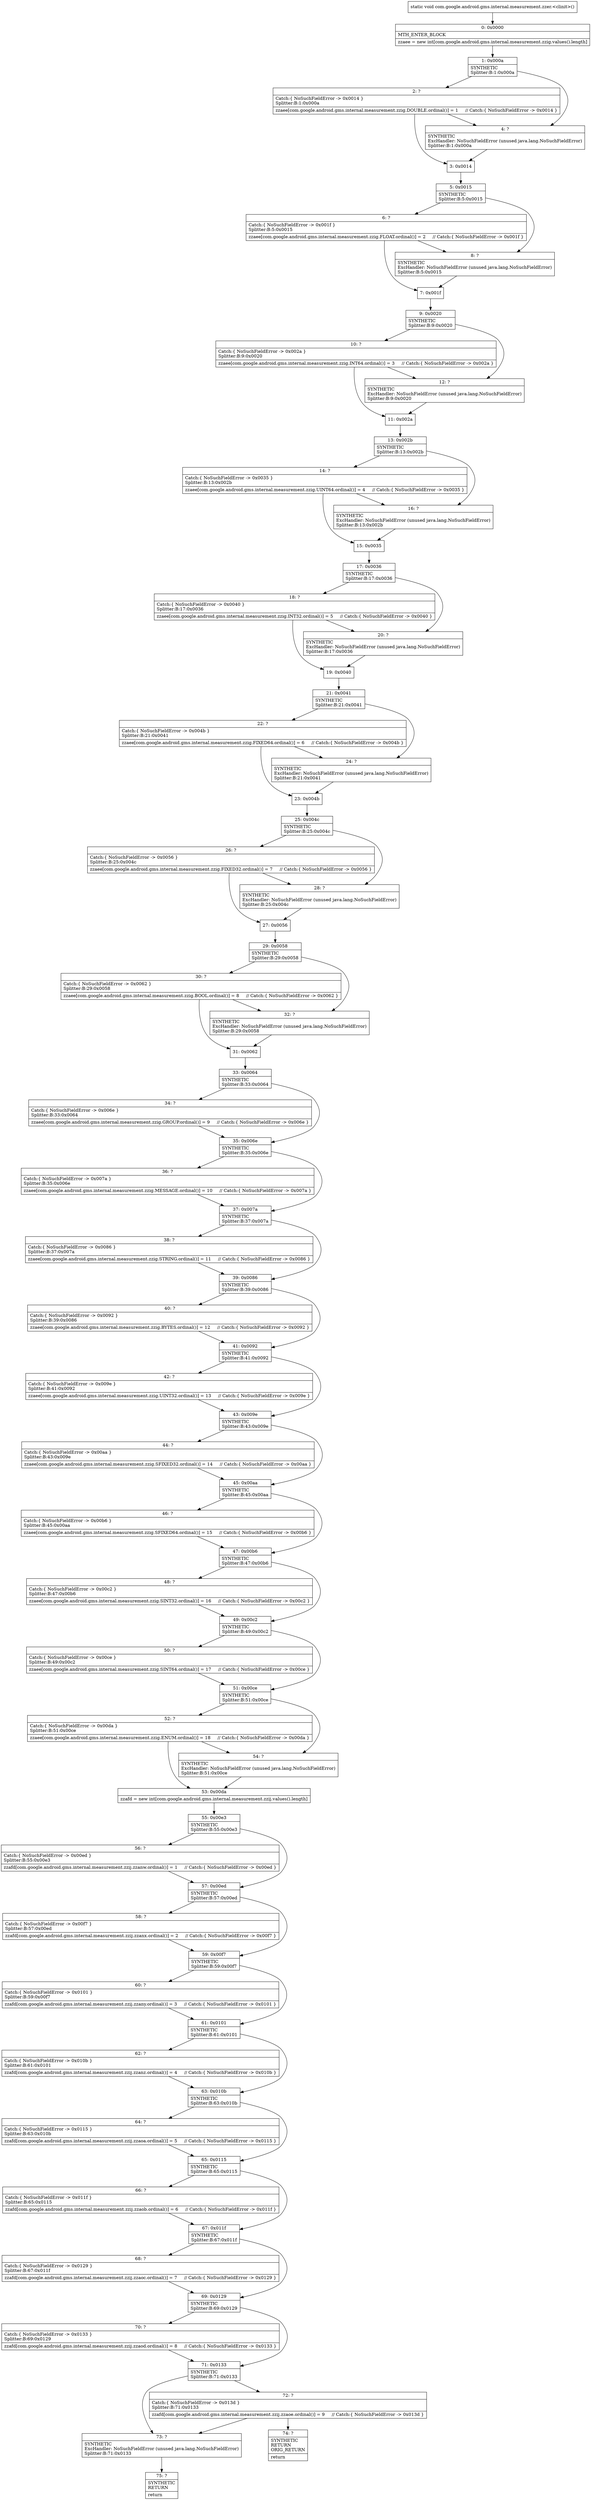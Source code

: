 digraph "CFG forcom.google.android.gms.internal.measurement.zzer.\<clinit\>()V" {
Node_0 [shape=record,label="{0\:\ 0x0000|MTH_ENTER_BLOCK\l|zzaee = new int[com.google.android.gms.internal.measurement.zzig.values().length]\l}"];
Node_1 [shape=record,label="{1\:\ 0x000a|SYNTHETIC\lSplitter:B:1:0x000a\l}"];
Node_2 [shape=record,label="{2\:\ ?|Catch:\{ NoSuchFieldError \-\> 0x0014 \}\lSplitter:B:1:0x000a\l|zzaee[com.google.android.gms.internal.measurement.zzig.DOUBLE.ordinal()] = 1     \/\/ Catch:\{ NoSuchFieldError \-\> 0x0014 \}\l}"];
Node_3 [shape=record,label="{3\:\ 0x0014}"];
Node_4 [shape=record,label="{4\:\ ?|SYNTHETIC\lExcHandler: NoSuchFieldError (unused java.lang.NoSuchFieldError)\lSplitter:B:1:0x000a\l}"];
Node_5 [shape=record,label="{5\:\ 0x0015|SYNTHETIC\lSplitter:B:5:0x0015\l}"];
Node_6 [shape=record,label="{6\:\ ?|Catch:\{ NoSuchFieldError \-\> 0x001f \}\lSplitter:B:5:0x0015\l|zzaee[com.google.android.gms.internal.measurement.zzig.FLOAT.ordinal()] = 2     \/\/ Catch:\{ NoSuchFieldError \-\> 0x001f \}\l}"];
Node_7 [shape=record,label="{7\:\ 0x001f}"];
Node_8 [shape=record,label="{8\:\ ?|SYNTHETIC\lExcHandler: NoSuchFieldError (unused java.lang.NoSuchFieldError)\lSplitter:B:5:0x0015\l}"];
Node_9 [shape=record,label="{9\:\ 0x0020|SYNTHETIC\lSplitter:B:9:0x0020\l}"];
Node_10 [shape=record,label="{10\:\ ?|Catch:\{ NoSuchFieldError \-\> 0x002a \}\lSplitter:B:9:0x0020\l|zzaee[com.google.android.gms.internal.measurement.zzig.INT64.ordinal()] = 3     \/\/ Catch:\{ NoSuchFieldError \-\> 0x002a \}\l}"];
Node_11 [shape=record,label="{11\:\ 0x002a}"];
Node_12 [shape=record,label="{12\:\ ?|SYNTHETIC\lExcHandler: NoSuchFieldError (unused java.lang.NoSuchFieldError)\lSplitter:B:9:0x0020\l}"];
Node_13 [shape=record,label="{13\:\ 0x002b|SYNTHETIC\lSplitter:B:13:0x002b\l}"];
Node_14 [shape=record,label="{14\:\ ?|Catch:\{ NoSuchFieldError \-\> 0x0035 \}\lSplitter:B:13:0x002b\l|zzaee[com.google.android.gms.internal.measurement.zzig.UINT64.ordinal()] = 4     \/\/ Catch:\{ NoSuchFieldError \-\> 0x0035 \}\l}"];
Node_15 [shape=record,label="{15\:\ 0x0035}"];
Node_16 [shape=record,label="{16\:\ ?|SYNTHETIC\lExcHandler: NoSuchFieldError (unused java.lang.NoSuchFieldError)\lSplitter:B:13:0x002b\l}"];
Node_17 [shape=record,label="{17\:\ 0x0036|SYNTHETIC\lSplitter:B:17:0x0036\l}"];
Node_18 [shape=record,label="{18\:\ ?|Catch:\{ NoSuchFieldError \-\> 0x0040 \}\lSplitter:B:17:0x0036\l|zzaee[com.google.android.gms.internal.measurement.zzig.INT32.ordinal()] = 5     \/\/ Catch:\{ NoSuchFieldError \-\> 0x0040 \}\l}"];
Node_19 [shape=record,label="{19\:\ 0x0040}"];
Node_20 [shape=record,label="{20\:\ ?|SYNTHETIC\lExcHandler: NoSuchFieldError (unused java.lang.NoSuchFieldError)\lSplitter:B:17:0x0036\l}"];
Node_21 [shape=record,label="{21\:\ 0x0041|SYNTHETIC\lSplitter:B:21:0x0041\l}"];
Node_22 [shape=record,label="{22\:\ ?|Catch:\{ NoSuchFieldError \-\> 0x004b \}\lSplitter:B:21:0x0041\l|zzaee[com.google.android.gms.internal.measurement.zzig.FIXED64.ordinal()] = 6     \/\/ Catch:\{ NoSuchFieldError \-\> 0x004b \}\l}"];
Node_23 [shape=record,label="{23\:\ 0x004b}"];
Node_24 [shape=record,label="{24\:\ ?|SYNTHETIC\lExcHandler: NoSuchFieldError (unused java.lang.NoSuchFieldError)\lSplitter:B:21:0x0041\l}"];
Node_25 [shape=record,label="{25\:\ 0x004c|SYNTHETIC\lSplitter:B:25:0x004c\l}"];
Node_26 [shape=record,label="{26\:\ ?|Catch:\{ NoSuchFieldError \-\> 0x0056 \}\lSplitter:B:25:0x004c\l|zzaee[com.google.android.gms.internal.measurement.zzig.FIXED32.ordinal()] = 7     \/\/ Catch:\{ NoSuchFieldError \-\> 0x0056 \}\l}"];
Node_27 [shape=record,label="{27\:\ 0x0056}"];
Node_28 [shape=record,label="{28\:\ ?|SYNTHETIC\lExcHandler: NoSuchFieldError (unused java.lang.NoSuchFieldError)\lSplitter:B:25:0x004c\l}"];
Node_29 [shape=record,label="{29\:\ 0x0058|SYNTHETIC\lSplitter:B:29:0x0058\l}"];
Node_30 [shape=record,label="{30\:\ ?|Catch:\{ NoSuchFieldError \-\> 0x0062 \}\lSplitter:B:29:0x0058\l|zzaee[com.google.android.gms.internal.measurement.zzig.BOOL.ordinal()] = 8     \/\/ Catch:\{ NoSuchFieldError \-\> 0x0062 \}\l}"];
Node_31 [shape=record,label="{31\:\ 0x0062}"];
Node_32 [shape=record,label="{32\:\ ?|SYNTHETIC\lExcHandler: NoSuchFieldError (unused java.lang.NoSuchFieldError)\lSplitter:B:29:0x0058\l}"];
Node_33 [shape=record,label="{33\:\ 0x0064|SYNTHETIC\lSplitter:B:33:0x0064\l}"];
Node_34 [shape=record,label="{34\:\ ?|Catch:\{ NoSuchFieldError \-\> 0x006e \}\lSplitter:B:33:0x0064\l|zzaee[com.google.android.gms.internal.measurement.zzig.GROUP.ordinal()] = 9     \/\/ Catch:\{ NoSuchFieldError \-\> 0x006e \}\l}"];
Node_35 [shape=record,label="{35\:\ 0x006e|SYNTHETIC\lSplitter:B:35:0x006e\l}"];
Node_36 [shape=record,label="{36\:\ ?|Catch:\{ NoSuchFieldError \-\> 0x007a \}\lSplitter:B:35:0x006e\l|zzaee[com.google.android.gms.internal.measurement.zzig.MESSAGE.ordinal()] = 10     \/\/ Catch:\{ NoSuchFieldError \-\> 0x007a \}\l}"];
Node_37 [shape=record,label="{37\:\ 0x007a|SYNTHETIC\lSplitter:B:37:0x007a\l}"];
Node_38 [shape=record,label="{38\:\ ?|Catch:\{ NoSuchFieldError \-\> 0x0086 \}\lSplitter:B:37:0x007a\l|zzaee[com.google.android.gms.internal.measurement.zzig.STRING.ordinal()] = 11     \/\/ Catch:\{ NoSuchFieldError \-\> 0x0086 \}\l}"];
Node_39 [shape=record,label="{39\:\ 0x0086|SYNTHETIC\lSplitter:B:39:0x0086\l}"];
Node_40 [shape=record,label="{40\:\ ?|Catch:\{ NoSuchFieldError \-\> 0x0092 \}\lSplitter:B:39:0x0086\l|zzaee[com.google.android.gms.internal.measurement.zzig.BYTES.ordinal()] = 12     \/\/ Catch:\{ NoSuchFieldError \-\> 0x0092 \}\l}"];
Node_41 [shape=record,label="{41\:\ 0x0092|SYNTHETIC\lSplitter:B:41:0x0092\l}"];
Node_42 [shape=record,label="{42\:\ ?|Catch:\{ NoSuchFieldError \-\> 0x009e \}\lSplitter:B:41:0x0092\l|zzaee[com.google.android.gms.internal.measurement.zzig.UINT32.ordinal()] = 13     \/\/ Catch:\{ NoSuchFieldError \-\> 0x009e \}\l}"];
Node_43 [shape=record,label="{43\:\ 0x009e|SYNTHETIC\lSplitter:B:43:0x009e\l}"];
Node_44 [shape=record,label="{44\:\ ?|Catch:\{ NoSuchFieldError \-\> 0x00aa \}\lSplitter:B:43:0x009e\l|zzaee[com.google.android.gms.internal.measurement.zzig.SFIXED32.ordinal()] = 14     \/\/ Catch:\{ NoSuchFieldError \-\> 0x00aa \}\l}"];
Node_45 [shape=record,label="{45\:\ 0x00aa|SYNTHETIC\lSplitter:B:45:0x00aa\l}"];
Node_46 [shape=record,label="{46\:\ ?|Catch:\{ NoSuchFieldError \-\> 0x00b6 \}\lSplitter:B:45:0x00aa\l|zzaee[com.google.android.gms.internal.measurement.zzig.SFIXED64.ordinal()] = 15     \/\/ Catch:\{ NoSuchFieldError \-\> 0x00b6 \}\l}"];
Node_47 [shape=record,label="{47\:\ 0x00b6|SYNTHETIC\lSplitter:B:47:0x00b6\l}"];
Node_48 [shape=record,label="{48\:\ ?|Catch:\{ NoSuchFieldError \-\> 0x00c2 \}\lSplitter:B:47:0x00b6\l|zzaee[com.google.android.gms.internal.measurement.zzig.SINT32.ordinal()] = 16     \/\/ Catch:\{ NoSuchFieldError \-\> 0x00c2 \}\l}"];
Node_49 [shape=record,label="{49\:\ 0x00c2|SYNTHETIC\lSplitter:B:49:0x00c2\l}"];
Node_50 [shape=record,label="{50\:\ ?|Catch:\{ NoSuchFieldError \-\> 0x00ce \}\lSplitter:B:49:0x00c2\l|zzaee[com.google.android.gms.internal.measurement.zzig.SINT64.ordinal()] = 17     \/\/ Catch:\{ NoSuchFieldError \-\> 0x00ce \}\l}"];
Node_51 [shape=record,label="{51\:\ 0x00ce|SYNTHETIC\lSplitter:B:51:0x00ce\l}"];
Node_52 [shape=record,label="{52\:\ ?|Catch:\{ NoSuchFieldError \-\> 0x00da \}\lSplitter:B:51:0x00ce\l|zzaee[com.google.android.gms.internal.measurement.zzig.ENUM.ordinal()] = 18     \/\/ Catch:\{ NoSuchFieldError \-\> 0x00da \}\l}"];
Node_53 [shape=record,label="{53\:\ 0x00da|zzafd = new int[com.google.android.gms.internal.measurement.zzij.values().length]\l}"];
Node_54 [shape=record,label="{54\:\ ?|SYNTHETIC\lExcHandler: NoSuchFieldError (unused java.lang.NoSuchFieldError)\lSplitter:B:51:0x00ce\l}"];
Node_55 [shape=record,label="{55\:\ 0x00e3|SYNTHETIC\lSplitter:B:55:0x00e3\l}"];
Node_56 [shape=record,label="{56\:\ ?|Catch:\{ NoSuchFieldError \-\> 0x00ed \}\lSplitter:B:55:0x00e3\l|zzafd[com.google.android.gms.internal.measurement.zzij.zzanw.ordinal()] = 1     \/\/ Catch:\{ NoSuchFieldError \-\> 0x00ed \}\l}"];
Node_57 [shape=record,label="{57\:\ 0x00ed|SYNTHETIC\lSplitter:B:57:0x00ed\l}"];
Node_58 [shape=record,label="{58\:\ ?|Catch:\{ NoSuchFieldError \-\> 0x00f7 \}\lSplitter:B:57:0x00ed\l|zzafd[com.google.android.gms.internal.measurement.zzij.zzanx.ordinal()] = 2     \/\/ Catch:\{ NoSuchFieldError \-\> 0x00f7 \}\l}"];
Node_59 [shape=record,label="{59\:\ 0x00f7|SYNTHETIC\lSplitter:B:59:0x00f7\l}"];
Node_60 [shape=record,label="{60\:\ ?|Catch:\{ NoSuchFieldError \-\> 0x0101 \}\lSplitter:B:59:0x00f7\l|zzafd[com.google.android.gms.internal.measurement.zzij.zzany.ordinal()] = 3     \/\/ Catch:\{ NoSuchFieldError \-\> 0x0101 \}\l}"];
Node_61 [shape=record,label="{61\:\ 0x0101|SYNTHETIC\lSplitter:B:61:0x0101\l}"];
Node_62 [shape=record,label="{62\:\ ?|Catch:\{ NoSuchFieldError \-\> 0x010b \}\lSplitter:B:61:0x0101\l|zzafd[com.google.android.gms.internal.measurement.zzij.zzanz.ordinal()] = 4     \/\/ Catch:\{ NoSuchFieldError \-\> 0x010b \}\l}"];
Node_63 [shape=record,label="{63\:\ 0x010b|SYNTHETIC\lSplitter:B:63:0x010b\l}"];
Node_64 [shape=record,label="{64\:\ ?|Catch:\{ NoSuchFieldError \-\> 0x0115 \}\lSplitter:B:63:0x010b\l|zzafd[com.google.android.gms.internal.measurement.zzij.zzaoa.ordinal()] = 5     \/\/ Catch:\{ NoSuchFieldError \-\> 0x0115 \}\l}"];
Node_65 [shape=record,label="{65\:\ 0x0115|SYNTHETIC\lSplitter:B:65:0x0115\l}"];
Node_66 [shape=record,label="{66\:\ ?|Catch:\{ NoSuchFieldError \-\> 0x011f \}\lSplitter:B:65:0x0115\l|zzafd[com.google.android.gms.internal.measurement.zzij.zzaob.ordinal()] = 6     \/\/ Catch:\{ NoSuchFieldError \-\> 0x011f \}\l}"];
Node_67 [shape=record,label="{67\:\ 0x011f|SYNTHETIC\lSplitter:B:67:0x011f\l}"];
Node_68 [shape=record,label="{68\:\ ?|Catch:\{ NoSuchFieldError \-\> 0x0129 \}\lSplitter:B:67:0x011f\l|zzafd[com.google.android.gms.internal.measurement.zzij.zzaoc.ordinal()] = 7     \/\/ Catch:\{ NoSuchFieldError \-\> 0x0129 \}\l}"];
Node_69 [shape=record,label="{69\:\ 0x0129|SYNTHETIC\lSplitter:B:69:0x0129\l}"];
Node_70 [shape=record,label="{70\:\ ?|Catch:\{ NoSuchFieldError \-\> 0x0133 \}\lSplitter:B:69:0x0129\l|zzafd[com.google.android.gms.internal.measurement.zzij.zzaod.ordinal()] = 8     \/\/ Catch:\{ NoSuchFieldError \-\> 0x0133 \}\l}"];
Node_71 [shape=record,label="{71\:\ 0x0133|SYNTHETIC\lSplitter:B:71:0x0133\l}"];
Node_72 [shape=record,label="{72\:\ ?|Catch:\{ NoSuchFieldError \-\> 0x013d \}\lSplitter:B:71:0x0133\l|zzafd[com.google.android.gms.internal.measurement.zzij.zzaoe.ordinal()] = 9     \/\/ Catch:\{ NoSuchFieldError \-\> 0x013d \}\l}"];
Node_73 [shape=record,label="{73\:\ ?|SYNTHETIC\lExcHandler: NoSuchFieldError (unused java.lang.NoSuchFieldError)\lSplitter:B:71:0x0133\l}"];
Node_74 [shape=record,label="{74\:\ ?|SYNTHETIC\lRETURN\lORIG_RETURN\l|return\l}"];
Node_75 [shape=record,label="{75\:\ ?|SYNTHETIC\lRETURN\l|return\l}"];
MethodNode[shape=record,label="{static void com.google.android.gms.internal.measurement.zzer.\<clinit\>() }"];
MethodNode -> Node_0;
Node_0 -> Node_1;
Node_1 -> Node_2;
Node_1 -> Node_4;
Node_2 -> Node_3;
Node_2 -> Node_4;
Node_3 -> Node_5;
Node_4 -> Node_3;
Node_5 -> Node_6;
Node_5 -> Node_8;
Node_6 -> Node_7;
Node_6 -> Node_8;
Node_7 -> Node_9;
Node_8 -> Node_7;
Node_9 -> Node_10;
Node_9 -> Node_12;
Node_10 -> Node_11;
Node_10 -> Node_12;
Node_11 -> Node_13;
Node_12 -> Node_11;
Node_13 -> Node_14;
Node_13 -> Node_16;
Node_14 -> Node_15;
Node_14 -> Node_16;
Node_15 -> Node_17;
Node_16 -> Node_15;
Node_17 -> Node_18;
Node_17 -> Node_20;
Node_18 -> Node_19;
Node_18 -> Node_20;
Node_19 -> Node_21;
Node_20 -> Node_19;
Node_21 -> Node_22;
Node_21 -> Node_24;
Node_22 -> Node_23;
Node_22 -> Node_24;
Node_23 -> Node_25;
Node_24 -> Node_23;
Node_25 -> Node_26;
Node_25 -> Node_28;
Node_26 -> Node_27;
Node_26 -> Node_28;
Node_27 -> Node_29;
Node_28 -> Node_27;
Node_29 -> Node_30;
Node_29 -> Node_32;
Node_30 -> Node_31;
Node_30 -> Node_32;
Node_31 -> Node_33;
Node_32 -> Node_31;
Node_33 -> Node_34;
Node_33 -> Node_35;
Node_34 -> Node_35;
Node_35 -> Node_36;
Node_35 -> Node_37;
Node_36 -> Node_37;
Node_37 -> Node_38;
Node_37 -> Node_39;
Node_38 -> Node_39;
Node_39 -> Node_40;
Node_39 -> Node_41;
Node_40 -> Node_41;
Node_41 -> Node_42;
Node_41 -> Node_43;
Node_42 -> Node_43;
Node_43 -> Node_44;
Node_43 -> Node_45;
Node_44 -> Node_45;
Node_45 -> Node_46;
Node_45 -> Node_47;
Node_46 -> Node_47;
Node_47 -> Node_48;
Node_47 -> Node_49;
Node_48 -> Node_49;
Node_49 -> Node_50;
Node_49 -> Node_51;
Node_50 -> Node_51;
Node_51 -> Node_52;
Node_51 -> Node_54;
Node_52 -> Node_53;
Node_52 -> Node_54;
Node_53 -> Node_55;
Node_54 -> Node_53;
Node_55 -> Node_56;
Node_55 -> Node_57;
Node_56 -> Node_57;
Node_57 -> Node_58;
Node_57 -> Node_59;
Node_58 -> Node_59;
Node_59 -> Node_60;
Node_59 -> Node_61;
Node_60 -> Node_61;
Node_61 -> Node_62;
Node_61 -> Node_63;
Node_62 -> Node_63;
Node_63 -> Node_64;
Node_63 -> Node_65;
Node_64 -> Node_65;
Node_65 -> Node_66;
Node_65 -> Node_67;
Node_66 -> Node_67;
Node_67 -> Node_68;
Node_67 -> Node_69;
Node_68 -> Node_69;
Node_69 -> Node_70;
Node_69 -> Node_71;
Node_70 -> Node_71;
Node_71 -> Node_72;
Node_71 -> Node_73;
Node_72 -> Node_73;
Node_72 -> Node_74;
Node_73 -> Node_75;
}

